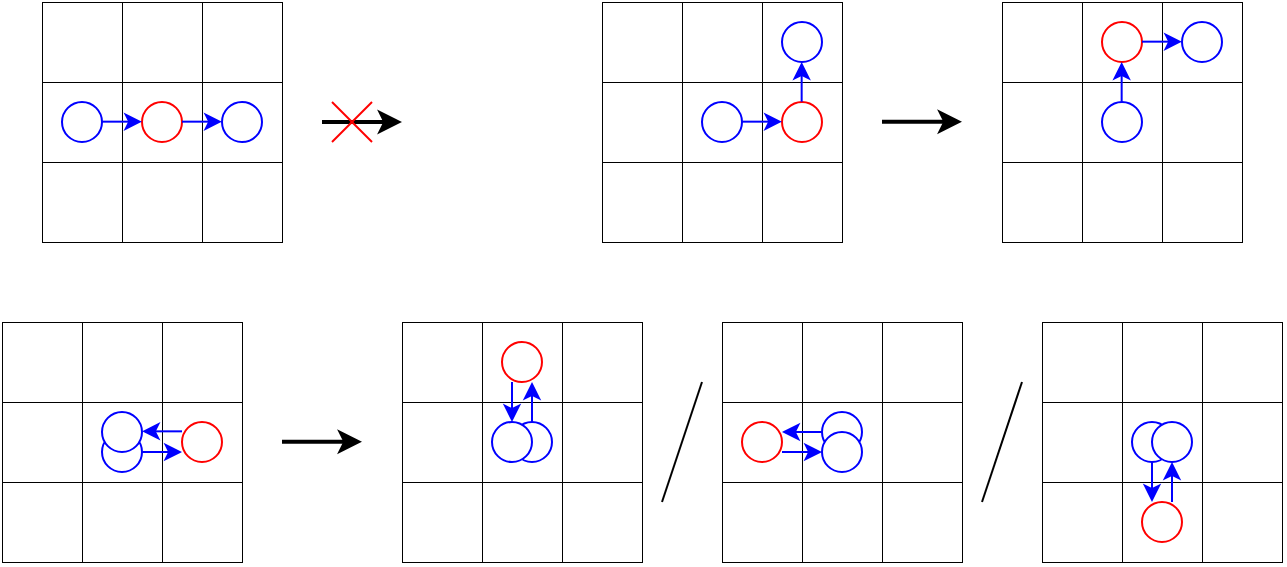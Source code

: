 <mxfile version="24.4.13" type="device">
  <diagram name="Page-1" id="xoW-VG6hERv2Rwk8GTZS">
    <mxGraphModel dx="819" dy="478" grid="1" gridSize="5" guides="1" tooltips="1" connect="1" arrows="1" fold="1" page="1" pageScale="1" pageWidth="850" pageHeight="1100" math="0" shadow="0">
      <root>
        <mxCell id="0" />
        <mxCell id="1" parent="0" />
        <mxCell id="8VHVTV6dEoDATM0rpAss-111" value="" style="endArrow=none;html=1;rounded=0;strokeWidth=0.5;" edge="1" parent="1">
          <mxGeometry width="50" height="50" relative="1" as="geometry">
            <mxPoint x="780" y="420" as="sourcePoint" />
            <mxPoint x="780" y="300" as="targetPoint" />
          </mxGeometry>
        </mxCell>
        <mxCell id="8VHVTV6dEoDATM0rpAss-113" value="" style="endArrow=none;html=1;rounded=0;strokeWidth=0.5;" edge="1" parent="1">
          <mxGeometry width="50" height="50" relative="1" as="geometry">
            <mxPoint x="820" y="340" as="sourcePoint" />
            <mxPoint x="700" y="340" as="targetPoint" />
          </mxGeometry>
        </mxCell>
        <mxCell id="8VHVTV6dEoDATM0rpAss-121" value="" style="endArrow=none;html=1;rounded=0;strokeWidth=0.5;" edge="1" parent="1">
          <mxGeometry width="50" height="50" relative="1" as="geometry">
            <mxPoint x="580" y="420" as="sourcePoint" />
            <mxPoint x="580" y="300" as="targetPoint" />
          </mxGeometry>
        </mxCell>
        <mxCell id="8VHVTV6dEoDATM0rpAss-123" value="" style="endArrow=none;html=1;rounded=0;strokeWidth=0.5;" edge="1" parent="1">
          <mxGeometry width="50" height="50" relative="1" as="geometry">
            <mxPoint x="620" y="340" as="sourcePoint" />
            <mxPoint x="500" y="340" as="targetPoint" />
          </mxGeometry>
        </mxCell>
        <mxCell id="8VHVTV6dEoDATM0rpAss-93" value="" style="whiteSpace=wrap;html=1;aspect=fixed;fillColor=none;strokeWidth=0.5;" vertex="1" parent="1">
          <mxGeometry x="220" y="300" width="120" height="120" as="geometry" />
        </mxCell>
        <mxCell id="8VHVTV6dEoDATM0rpAss-94" value="" style="endArrow=none;html=1;rounded=0;strokeWidth=0.5;" edge="1" parent="1">
          <mxGeometry width="50" height="50" relative="1" as="geometry">
            <mxPoint x="260" y="420" as="sourcePoint" />
            <mxPoint x="260" y="300" as="targetPoint" />
          </mxGeometry>
        </mxCell>
        <mxCell id="8VHVTV6dEoDATM0rpAss-95" value="" style="endArrow=none;html=1;rounded=0;strokeWidth=0.5;" edge="1" parent="1">
          <mxGeometry width="50" height="50" relative="1" as="geometry">
            <mxPoint x="300" y="420" as="sourcePoint" />
            <mxPoint x="300" y="300" as="targetPoint" />
          </mxGeometry>
        </mxCell>
        <mxCell id="8VHVTV6dEoDATM0rpAss-96" value="" style="endArrow=none;html=1;rounded=0;strokeWidth=0.5;" edge="1" parent="1">
          <mxGeometry width="50" height="50" relative="1" as="geometry">
            <mxPoint x="340" y="380" as="sourcePoint" />
            <mxPoint x="220" y="380" as="targetPoint" />
          </mxGeometry>
        </mxCell>
        <mxCell id="8VHVTV6dEoDATM0rpAss-97" value="" style="endArrow=none;html=1;rounded=0;strokeWidth=0.5;" edge="1" parent="1">
          <mxGeometry width="50" height="50" relative="1" as="geometry">
            <mxPoint x="340" y="340" as="sourcePoint" />
            <mxPoint x="220" y="340" as="targetPoint" />
          </mxGeometry>
        </mxCell>
        <mxCell id="8VHVTV6dEoDATM0rpAss-62" value="" style="whiteSpace=wrap;html=1;aspect=fixed;fillColor=none;strokeWidth=0.5;" vertex="1" parent="1">
          <mxGeometry x="200" y="460" width="120" height="120" as="geometry" />
        </mxCell>
        <mxCell id="8VHVTV6dEoDATM0rpAss-69" value="" style="endArrow=none;html=1;rounded=0;strokeWidth=0.5;" edge="1" parent="1">
          <mxGeometry width="50" height="50" relative="1" as="geometry">
            <mxPoint x="240" y="580" as="sourcePoint" />
            <mxPoint x="240" y="460" as="targetPoint" />
          </mxGeometry>
        </mxCell>
        <mxCell id="8VHVTV6dEoDATM0rpAss-70" value="" style="endArrow=none;html=1;rounded=0;strokeWidth=0.5;" edge="1" parent="1">
          <mxGeometry width="50" height="50" relative="1" as="geometry">
            <mxPoint x="280" y="580" as="sourcePoint" />
            <mxPoint x="280" y="460" as="targetPoint" />
          </mxGeometry>
        </mxCell>
        <mxCell id="8VHVTV6dEoDATM0rpAss-71" value="" style="endArrow=none;html=1;rounded=0;strokeWidth=0.5;" edge="1" parent="1">
          <mxGeometry width="50" height="50" relative="1" as="geometry">
            <mxPoint x="320" y="540" as="sourcePoint" />
            <mxPoint x="200" y="540" as="targetPoint" />
          </mxGeometry>
        </mxCell>
        <mxCell id="8VHVTV6dEoDATM0rpAss-72" value="" style="endArrow=none;html=1;rounded=0;strokeWidth=0.5;" edge="1" parent="1">
          <mxGeometry width="50" height="50" relative="1" as="geometry">
            <mxPoint x="320" y="500" as="sourcePoint" />
            <mxPoint x="200" y="500" as="targetPoint" />
          </mxGeometry>
        </mxCell>
        <mxCell id="8VHVTV6dEoDATM0rpAss-75" value="" style="whiteSpace=wrap;html=1;aspect=fixed;fillColor=none;strokeWidth=0.5;" vertex="1" parent="1">
          <mxGeometry x="400" y="460" width="120" height="120" as="geometry" />
        </mxCell>
        <mxCell id="8VHVTV6dEoDATM0rpAss-76" value="" style="endArrow=none;html=1;rounded=0;strokeWidth=0.5;" edge="1" parent="1">
          <mxGeometry width="50" height="50" relative="1" as="geometry">
            <mxPoint x="440" y="580" as="sourcePoint" />
            <mxPoint x="440" y="460" as="targetPoint" />
          </mxGeometry>
        </mxCell>
        <mxCell id="8VHVTV6dEoDATM0rpAss-77" value="" style="endArrow=none;html=1;rounded=0;strokeWidth=0.5;" edge="1" parent="1">
          <mxGeometry width="50" height="50" relative="1" as="geometry">
            <mxPoint x="480" y="580" as="sourcePoint" />
            <mxPoint x="480" y="460" as="targetPoint" />
          </mxGeometry>
        </mxCell>
        <mxCell id="8VHVTV6dEoDATM0rpAss-78" value="" style="endArrow=none;html=1;rounded=0;strokeWidth=0.5;" edge="1" parent="1">
          <mxGeometry width="50" height="50" relative="1" as="geometry">
            <mxPoint x="520" y="540" as="sourcePoint" />
            <mxPoint x="400" y="540" as="targetPoint" />
          </mxGeometry>
        </mxCell>
        <mxCell id="8VHVTV6dEoDATM0rpAss-79" value="" style="endArrow=none;html=1;rounded=0;strokeWidth=0.5;" edge="1" parent="1">
          <mxGeometry width="50" height="50" relative="1" as="geometry">
            <mxPoint x="520" y="500" as="sourcePoint" />
            <mxPoint x="400" y="500" as="targetPoint" />
          </mxGeometry>
        </mxCell>
        <mxCell id="8VHVTV6dEoDATM0rpAss-81" value="" style="whiteSpace=wrap;html=1;aspect=fixed;fillColor=none;strokeWidth=0.5;" vertex="1" parent="1">
          <mxGeometry x="560" y="460" width="120" height="120" as="geometry" />
        </mxCell>
        <mxCell id="8VHVTV6dEoDATM0rpAss-82" value="" style="endArrow=none;html=1;rounded=0;strokeWidth=0.5;" edge="1" parent="1">
          <mxGeometry width="50" height="50" relative="1" as="geometry">
            <mxPoint x="600" y="580" as="sourcePoint" />
            <mxPoint x="600" y="460" as="targetPoint" />
          </mxGeometry>
        </mxCell>
        <mxCell id="8VHVTV6dEoDATM0rpAss-83" value="" style="endArrow=none;html=1;rounded=0;strokeWidth=0.5;" edge="1" parent="1">
          <mxGeometry width="50" height="50" relative="1" as="geometry">
            <mxPoint x="640" y="580" as="sourcePoint" />
            <mxPoint x="640" y="460" as="targetPoint" />
          </mxGeometry>
        </mxCell>
        <mxCell id="8VHVTV6dEoDATM0rpAss-84" value="" style="endArrow=none;html=1;rounded=0;strokeWidth=0.5;" edge="1" parent="1">
          <mxGeometry width="50" height="50" relative="1" as="geometry">
            <mxPoint x="680" y="540" as="sourcePoint" />
            <mxPoint x="560" y="540" as="targetPoint" />
          </mxGeometry>
        </mxCell>
        <mxCell id="8VHVTV6dEoDATM0rpAss-85" value="" style="endArrow=none;html=1;rounded=0;strokeWidth=0.5;" edge="1" parent="1">
          <mxGeometry width="50" height="50" relative="1" as="geometry">
            <mxPoint x="680" y="500" as="sourcePoint" />
            <mxPoint x="560" y="500" as="targetPoint" />
          </mxGeometry>
        </mxCell>
        <mxCell id="8VHVTV6dEoDATM0rpAss-87" value="" style="whiteSpace=wrap;html=1;aspect=fixed;fillColor=none;strokeWidth=0.5;" vertex="1" parent="1">
          <mxGeometry x="720" y="460" width="120" height="120" as="geometry" />
        </mxCell>
        <mxCell id="8VHVTV6dEoDATM0rpAss-88" value="" style="endArrow=none;html=1;rounded=0;strokeWidth=0.5;" edge="1" parent="1">
          <mxGeometry width="50" height="50" relative="1" as="geometry">
            <mxPoint x="760" y="580" as="sourcePoint" />
            <mxPoint x="760" y="460" as="targetPoint" />
          </mxGeometry>
        </mxCell>
        <mxCell id="8VHVTV6dEoDATM0rpAss-89" value="" style="endArrow=none;html=1;rounded=0;strokeWidth=0.5;" edge="1" parent="1">
          <mxGeometry width="50" height="50" relative="1" as="geometry">
            <mxPoint x="800" y="580" as="sourcePoint" />
            <mxPoint x="800" y="460" as="targetPoint" />
          </mxGeometry>
        </mxCell>
        <mxCell id="8VHVTV6dEoDATM0rpAss-90" value="" style="endArrow=none;html=1;rounded=0;strokeWidth=0.5;" edge="1" parent="1">
          <mxGeometry width="50" height="50" relative="1" as="geometry">
            <mxPoint x="840" y="540" as="sourcePoint" />
            <mxPoint x="720" y="540" as="targetPoint" />
          </mxGeometry>
        </mxCell>
        <mxCell id="8VHVTV6dEoDATM0rpAss-91" value="" style="endArrow=none;html=1;rounded=0;strokeWidth=0.5;" edge="1" parent="1">
          <mxGeometry width="50" height="50" relative="1" as="geometry">
            <mxPoint x="840" y="500" as="sourcePoint" />
            <mxPoint x="720" y="500" as="targetPoint" />
          </mxGeometry>
        </mxCell>
        <mxCell id="8VHVTV6dEoDATM0rpAss-2" value="" style="ellipse;whiteSpace=wrap;html=1;aspect=fixed;strokeColor=#0000FF;" vertex="1" parent="1">
          <mxGeometry x="230" y="350" width="20" height="20" as="geometry" />
        </mxCell>
        <mxCell id="8VHVTV6dEoDATM0rpAss-3" value="" style="ellipse;whiteSpace=wrap;html=1;aspect=fixed;strokeColor=#FF0000;" vertex="1" parent="1">
          <mxGeometry x="270" y="350" width="20" height="20" as="geometry" />
        </mxCell>
        <mxCell id="8VHVTV6dEoDATM0rpAss-4" value="" style="ellipse;whiteSpace=wrap;html=1;aspect=fixed;strokeColor=#0000FF;" vertex="1" parent="1">
          <mxGeometry x="310" y="350" width="20" height="20" as="geometry" />
        </mxCell>
        <mxCell id="8VHVTV6dEoDATM0rpAss-15" value="" style="endArrow=classic;html=1;rounded=0;strokeWidth=2;" edge="1" parent="1">
          <mxGeometry width="50" height="50" relative="1" as="geometry">
            <mxPoint x="360" y="360" as="sourcePoint" />
            <mxPoint x="400" y="360" as="targetPoint" />
          </mxGeometry>
        </mxCell>
        <mxCell id="8VHVTV6dEoDATM0rpAss-17" value="" style="endArrow=classic;html=1;rounded=0;strokeWidth=1;strokeColor=#0000FF;" edge="1" parent="1">
          <mxGeometry width="50" height="50" relative="1" as="geometry">
            <mxPoint x="250" y="359.83" as="sourcePoint" />
            <mxPoint x="270" y="359.83" as="targetPoint" />
          </mxGeometry>
        </mxCell>
        <mxCell id="8VHVTV6dEoDATM0rpAss-18" value="" style="endArrow=classic;html=1;rounded=0;strokeWidth=1;strokeColor=#0000FF;" edge="1" parent="1">
          <mxGeometry width="50" height="50" relative="1" as="geometry">
            <mxPoint x="290" y="359.83" as="sourcePoint" />
            <mxPoint x="310" y="359.83" as="targetPoint" />
          </mxGeometry>
        </mxCell>
        <mxCell id="8VHVTV6dEoDATM0rpAss-19" value="" style="ellipse;whiteSpace=wrap;html=1;aspect=fixed;strokeColor=#0000FF;" vertex="1" parent="1">
          <mxGeometry x="550" y="350" width="20" height="20" as="geometry" />
        </mxCell>
        <mxCell id="8VHVTV6dEoDATM0rpAss-20" value="" style="ellipse;whiteSpace=wrap;html=1;aspect=fixed;strokeColor=#FF0000;" vertex="1" parent="1">
          <mxGeometry x="590" y="350" width="20" height="20" as="geometry" />
        </mxCell>
        <mxCell id="8VHVTV6dEoDATM0rpAss-21" value="" style="ellipse;whiteSpace=wrap;html=1;aspect=fixed;strokeColor=#0000FF;" vertex="1" parent="1">
          <mxGeometry x="590" y="310" width="20" height="20" as="geometry" />
        </mxCell>
        <mxCell id="8VHVTV6dEoDATM0rpAss-22" value="" style="endArrow=classic;html=1;rounded=0;strokeWidth=2;" edge="1" parent="1">
          <mxGeometry width="50" height="50" relative="1" as="geometry">
            <mxPoint x="640" y="359.83" as="sourcePoint" />
            <mxPoint x="680" y="359.83" as="targetPoint" />
          </mxGeometry>
        </mxCell>
        <mxCell id="8VHVTV6dEoDATM0rpAss-23" value="" style="endArrow=classic;html=1;rounded=0;strokeWidth=1;strokeColor=#0000FF;" edge="1" parent="1">
          <mxGeometry width="50" height="50" relative="1" as="geometry">
            <mxPoint x="570" y="359.83" as="sourcePoint" />
            <mxPoint x="590" y="359.83" as="targetPoint" />
          </mxGeometry>
        </mxCell>
        <mxCell id="8VHVTV6dEoDATM0rpAss-24" value="" style="endArrow=classic;html=1;rounded=0;strokeWidth=1;strokeColor=#0000FF;" edge="1" parent="1">
          <mxGeometry width="50" height="50" relative="1" as="geometry">
            <mxPoint x="599.83" y="349.83" as="sourcePoint" />
            <mxPoint x="599.83" y="330" as="targetPoint" />
          </mxGeometry>
        </mxCell>
        <mxCell id="8VHVTV6dEoDATM0rpAss-25" value="" style="ellipse;whiteSpace=wrap;html=1;aspect=fixed;strokeColor=#0000FF;" vertex="1" parent="1">
          <mxGeometry x="750" y="350" width="20" height="20" as="geometry" />
        </mxCell>
        <mxCell id="8VHVTV6dEoDATM0rpAss-26" value="" style="ellipse;whiteSpace=wrap;html=1;aspect=fixed;strokeColor=#FF0000;" vertex="1" parent="1">
          <mxGeometry x="750" y="310" width="20" height="20" as="geometry" />
        </mxCell>
        <mxCell id="8VHVTV6dEoDATM0rpAss-27" value="" style="ellipse;whiteSpace=wrap;html=1;aspect=fixed;strokeColor=#0000FF;" vertex="1" parent="1">
          <mxGeometry x="790" y="310" width="20" height="20" as="geometry" />
        </mxCell>
        <mxCell id="8VHVTV6dEoDATM0rpAss-28" value="" style="endArrow=classic;html=1;rounded=0;strokeWidth=1;strokeColor=#0000FF;" edge="1" parent="1">
          <mxGeometry width="50" height="50" relative="1" as="geometry">
            <mxPoint x="770" y="319.83" as="sourcePoint" />
            <mxPoint x="790" y="319.83" as="targetPoint" />
          </mxGeometry>
        </mxCell>
        <mxCell id="8VHVTV6dEoDATM0rpAss-29" value="" style="endArrow=classic;html=1;rounded=0;strokeWidth=1;strokeColor=#0000FF;" edge="1" parent="1">
          <mxGeometry width="50" height="50" relative="1" as="geometry">
            <mxPoint x="759.83" y="349.83" as="sourcePoint" />
            <mxPoint x="759.83" y="330" as="targetPoint" />
          </mxGeometry>
        </mxCell>
        <mxCell id="8VHVTV6dEoDATM0rpAss-37" value="" style="endArrow=classic;html=1;rounded=0;strokeWidth=2;" edge="1" parent="1">
          <mxGeometry width="50" height="50" relative="1" as="geometry">
            <mxPoint x="340" y="519.83" as="sourcePoint" />
            <mxPoint x="380" y="519.83" as="targetPoint" />
          </mxGeometry>
        </mxCell>
        <mxCell id="8VHVTV6dEoDATM0rpAss-43" value="" style="group" vertex="1" connectable="0" parent="1">
          <mxGeometry x="250" y="505" width="60" height="30" as="geometry" />
        </mxCell>
        <mxCell id="8VHVTV6dEoDATM0rpAss-30" value="" style="ellipse;whiteSpace=wrap;html=1;aspect=fixed;strokeColor=#0000FF;" vertex="1" parent="8VHVTV6dEoDATM0rpAss-43">
          <mxGeometry y="10" width="20" height="20" as="geometry" />
        </mxCell>
        <mxCell id="8VHVTV6dEoDATM0rpAss-31" value="" style="ellipse;whiteSpace=wrap;html=1;aspect=fixed;strokeColor=#FF0000;" vertex="1" parent="8VHVTV6dEoDATM0rpAss-43">
          <mxGeometry x="40" y="5" width="20" height="20" as="geometry" />
        </mxCell>
        <mxCell id="8VHVTV6dEoDATM0rpAss-32" value="" style="ellipse;whiteSpace=wrap;html=1;aspect=fixed;strokeColor=#0000FF;" vertex="1" parent="8VHVTV6dEoDATM0rpAss-43">
          <mxGeometry width="20" height="20" as="geometry" />
        </mxCell>
        <mxCell id="8VHVTV6dEoDATM0rpAss-34" value="" style="endArrow=classic;html=1;rounded=0;strokeWidth=1;strokeColor=#0000FF;" edge="1" parent="8VHVTV6dEoDATM0rpAss-43">
          <mxGeometry width="50" height="50" relative="1" as="geometry">
            <mxPoint x="40" y="9.67" as="sourcePoint" />
            <mxPoint x="20" y="9.67" as="targetPoint" />
          </mxGeometry>
        </mxCell>
        <mxCell id="8VHVTV6dEoDATM0rpAss-35" value="" style="endArrow=classic;html=1;rounded=0;strokeWidth=1;strokeColor=#0000FF;" edge="1" parent="8VHVTV6dEoDATM0rpAss-43">
          <mxGeometry width="50" height="50" relative="1" as="geometry">
            <mxPoint x="20" y="20" as="sourcePoint" />
            <mxPoint x="40" y="20" as="targetPoint" />
          </mxGeometry>
        </mxCell>
        <mxCell id="8VHVTV6dEoDATM0rpAss-44" value="" style="group;rotation=270;" vertex="1" connectable="0" parent="1">
          <mxGeometry x="430" y="485" width="60" height="30" as="geometry" />
        </mxCell>
        <mxCell id="8VHVTV6dEoDATM0rpAss-45" value="" style="ellipse;whiteSpace=wrap;html=1;aspect=fixed;strokeColor=#0000FF;rotation=-90;" vertex="1" parent="8VHVTV6dEoDATM0rpAss-44">
          <mxGeometry x="25" y="25" width="20" height="20" as="geometry" />
        </mxCell>
        <mxCell id="8VHVTV6dEoDATM0rpAss-46" value="" style="ellipse;whiteSpace=wrap;html=1;aspect=fixed;strokeColor=#FF0000;rotation=-90;" vertex="1" parent="8VHVTV6dEoDATM0rpAss-44">
          <mxGeometry x="20" y="-15" width="20" height="20" as="geometry" />
        </mxCell>
        <mxCell id="8VHVTV6dEoDATM0rpAss-47" value="" style="ellipse;whiteSpace=wrap;html=1;aspect=fixed;strokeColor=#0000FF;rotation=-90;" vertex="1" parent="8VHVTV6dEoDATM0rpAss-44">
          <mxGeometry x="15" y="25" width="20" height="20" as="geometry" />
        </mxCell>
        <mxCell id="8VHVTV6dEoDATM0rpAss-48" value="" style="endArrow=classic;html=1;rounded=0;strokeWidth=1;strokeColor=#0000FF;" edge="1" parent="8VHVTV6dEoDATM0rpAss-44">
          <mxGeometry width="50" height="50" relative="1" as="geometry">
            <mxPoint x="25" y="5" as="sourcePoint" />
            <mxPoint x="25" y="25" as="targetPoint" />
          </mxGeometry>
        </mxCell>
        <mxCell id="8VHVTV6dEoDATM0rpAss-49" value="" style="endArrow=classic;html=1;rounded=0;strokeWidth=1;strokeColor=#0000FF;" edge="1" parent="8VHVTV6dEoDATM0rpAss-44">
          <mxGeometry width="50" height="50" relative="1" as="geometry">
            <mxPoint x="35" y="25" as="sourcePoint" />
            <mxPoint x="35" y="5" as="targetPoint" />
          </mxGeometry>
        </mxCell>
        <mxCell id="8VHVTV6dEoDATM0rpAss-50" value="" style="group;rotation=-180;" vertex="1" connectable="0" parent="1">
          <mxGeometry x="570" y="505" width="60" height="30" as="geometry" />
        </mxCell>
        <mxCell id="8VHVTV6dEoDATM0rpAss-51" value="" style="ellipse;whiteSpace=wrap;html=1;aspect=fixed;strokeColor=#0000FF;rotation=-540;" vertex="1" parent="8VHVTV6dEoDATM0rpAss-50">
          <mxGeometry x="40" width="20" height="20" as="geometry" />
        </mxCell>
        <mxCell id="8VHVTV6dEoDATM0rpAss-52" value="" style="ellipse;whiteSpace=wrap;html=1;aspect=fixed;strokeColor=#FF0000;rotation=-540;" vertex="1" parent="8VHVTV6dEoDATM0rpAss-50">
          <mxGeometry y="5" width="20" height="20" as="geometry" />
        </mxCell>
        <mxCell id="8VHVTV6dEoDATM0rpAss-53" value="" style="ellipse;whiteSpace=wrap;html=1;aspect=fixed;strokeColor=#0000FF;rotation=-540;" vertex="1" parent="8VHVTV6dEoDATM0rpAss-50">
          <mxGeometry x="40" y="10" width="20" height="20" as="geometry" />
        </mxCell>
        <mxCell id="8VHVTV6dEoDATM0rpAss-54" value="" style="endArrow=classic;html=1;rounded=0;strokeWidth=1;strokeColor=#0000FF;" edge="1" parent="8VHVTV6dEoDATM0rpAss-50">
          <mxGeometry width="50" height="50" relative="1" as="geometry">
            <mxPoint x="20" y="20" as="sourcePoint" />
            <mxPoint x="40" y="20" as="targetPoint" />
          </mxGeometry>
        </mxCell>
        <mxCell id="8VHVTV6dEoDATM0rpAss-55" value="" style="endArrow=classic;html=1;rounded=0;strokeWidth=1;strokeColor=#0000FF;" edge="1" parent="8VHVTV6dEoDATM0rpAss-50">
          <mxGeometry width="50" height="50" relative="1" as="geometry">
            <mxPoint x="40" y="10" as="sourcePoint" />
            <mxPoint x="20" y="10" as="targetPoint" />
          </mxGeometry>
        </mxCell>
        <mxCell id="8VHVTV6dEoDATM0rpAss-56" value="" style="group;rotation=90;" vertex="1" connectable="0" parent="1">
          <mxGeometry x="750" y="525" width="60" height="30" as="geometry" />
        </mxCell>
        <mxCell id="8VHVTV6dEoDATM0rpAss-57" value="" style="ellipse;whiteSpace=wrap;html=1;aspect=fixed;strokeColor=#0000FF;rotation=-270;" vertex="1" parent="8VHVTV6dEoDATM0rpAss-56">
          <mxGeometry x="15" y="-15" width="20" height="20" as="geometry" />
        </mxCell>
        <mxCell id="8VHVTV6dEoDATM0rpAss-58" value="" style="ellipse;whiteSpace=wrap;html=1;aspect=fixed;strokeColor=#FF0000;rotation=-270;" vertex="1" parent="8VHVTV6dEoDATM0rpAss-56">
          <mxGeometry x="20" y="25" width="20" height="20" as="geometry" />
        </mxCell>
        <mxCell id="8VHVTV6dEoDATM0rpAss-59" value="" style="ellipse;whiteSpace=wrap;html=1;aspect=fixed;strokeColor=#0000FF;rotation=-270;" vertex="1" parent="8VHVTV6dEoDATM0rpAss-56">
          <mxGeometry x="25" y="-15" width="20" height="20" as="geometry" />
        </mxCell>
        <mxCell id="8VHVTV6dEoDATM0rpAss-60" value="" style="endArrow=classic;html=1;rounded=0;strokeWidth=1;strokeColor=#0000FF;" edge="1" parent="8VHVTV6dEoDATM0rpAss-56">
          <mxGeometry width="50" height="50" relative="1" as="geometry">
            <mxPoint x="35" y="25" as="sourcePoint" />
            <mxPoint x="35" y="5" as="targetPoint" />
          </mxGeometry>
        </mxCell>
        <mxCell id="8VHVTV6dEoDATM0rpAss-61" value="" style="endArrow=classic;html=1;rounded=0;strokeWidth=1;strokeColor=#0000FF;" edge="1" parent="8VHVTV6dEoDATM0rpAss-56">
          <mxGeometry width="50" height="50" relative="1" as="geometry">
            <mxPoint x="25" y="5" as="sourcePoint" />
            <mxPoint x="25" y="25" as="targetPoint" />
          </mxGeometry>
        </mxCell>
        <mxCell id="8VHVTV6dEoDATM0rpAss-66" value="" style="endArrow=none;html=1;rounded=0;" edge="1" parent="1">
          <mxGeometry width="50" height="50" relative="1" as="geometry">
            <mxPoint x="530" y="550" as="sourcePoint" />
            <mxPoint x="550" y="490" as="targetPoint" />
          </mxGeometry>
        </mxCell>
        <mxCell id="8VHVTV6dEoDATM0rpAss-67" value="" style="endArrow=none;html=1;rounded=0;" edge="1" parent="1">
          <mxGeometry width="50" height="50" relative="1" as="geometry">
            <mxPoint x="690" y="550" as="sourcePoint" />
            <mxPoint x="710" y="490" as="targetPoint" />
          </mxGeometry>
        </mxCell>
        <mxCell id="8VHVTV6dEoDATM0rpAss-109" value="" style="whiteSpace=wrap;html=1;aspect=fixed;fillColor=none;strokeWidth=0.5;" vertex="1" parent="1">
          <mxGeometry x="700" y="300" width="120" height="120" as="geometry" />
        </mxCell>
        <mxCell id="8VHVTV6dEoDATM0rpAss-110" value="" style="endArrow=none;html=1;rounded=0;strokeWidth=0.5;" edge="1" parent="1">
          <mxGeometry width="50" height="50" relative="1" as="geometry">
            <mxPoint x="740" y="420" as="sourcePoint" />
            <mxPoint x="740" y="300" as="targetPoint" />
          </mxGeometry>
        </mxCell>
        <mxCell id="8VHVTV6dEoDATM0rpAss-112" value="" style="endArrow=none;html=1;rounded=0;strokeWidth=0.5;" edge="1" parent="1">
          <mxGeometry width="50" height="50" relative="1" as="geometry">
            <mxPoint x="820" y="380" as="sourcePoint" />
            <mxPoint x="700" y="380" as="targetPoint" />
          </mxGeometry>
        </mxCell>
        <mxCell id="8VHVTV6dEoDATM0rpAss-119" value="" style="whiteSpace=wrap;html=1;aspect=fixed;fillColor=none;strokeWidth=0.5;" vertex="1" parent="1">
          <mxGeometry x="500" y="300" width="120" height="120" as="geometry" />
        </mxCell>
        <mxCell id="8VHVTV6dEoDATM0rpAss-120" value="" style="endArrow=none;html=1;rounded=0;strokeWidth=0.5;" edge="1" parent="1">
          <mxGeometry width="50" height="50" relative="1" as="geometry">
            <mxPoint x="540" y="420" as="sourcePoint" />
            <mxPoint x="540" y="300" as="targetPoint" />
          </mxGeometry>
        </mxCell>
        <mxCell id="8VHVTV6dEoDATM0rpAss-122" value="" style="endArrow=none;html=1;rounded=0;strokeWidth=0.5;" edge="1" parent="1">
          <mxGeometry width="50" height="50" relative="1" as="geometry">
            <mxPoint x="620" y="380" as="sourcePoint" />
            <mxPoint x="500" y="380" as="targetPoint" />
          </mxGeometry>
        </mxCell>
        <mxCell id="8VHVTV6dEoDATM0rpAss-12" value="" style="endArrow=none;html=1;rounded=0;strokeWidth=1;strokeColor=#FF0000;" edge="1" parent="1">
          <mxGeometry width="50" height="50" relative="1" as="geometry">
            <mxPoint x="385" y="370" as="sourcePoint" />
            <mxPoint x="365" y="350" as="targetPoint" />
          </mxGeometry>
        </mxCell>
        <mxCell id="8VHVTV6dEoDATM0rpAss-14" value="" style="endArrow=none;html=1;rounded=0;strokeWidth=1;strokeColor=#FF0000;" edge="1" parent="1">
          <mxGeometry width="50" height="50" relative="1" as="geometry">
            <mxPoint x="385" y="350" as="sourcePoint" />
            <mxPoint x="365" y="370" as="targetPoint" />
          </mxGeometry>
        </mxCell>
      </root>
    </mxGraphModel>
  </diagram>
</mxfile>
